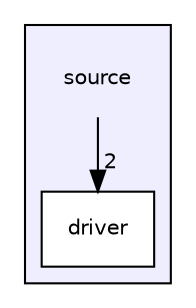 digraph "source" {
  compound=true
  node [ fontsize="10", fontname="Helvetica"];
  edge [ labelfontsize="10", labelfontname="Helvetica"];
  subgraph clusterdir_b2f33c71d4aa5e7af42a1ca61ff5af1b {
    graph [ bgcolor="#eeeeff", pencolor="black", label="" URL="dir_b2f33c71d4aa5e7af42a1ca61ff5af1b.html"];
    dir_b2f33c71d4aa5e7af42a1ca61ff5af1b [shape=plaintext label="source"];
    dir_994f02ce98b4f4f84e2e327b8cbd211b [shape=box label="driver" color="black" fillcolor="white" style="filled" URL="dir_994f02ce98b4f4f84e2e327b8cbd211b.html"];
  }
  dir_b2f33c71d4aa5e7af42a1ca61ff5af1b->dir_994f02ce98b4f4f84e2e327b8cbd211b [headlabel="2", labeldistance=1.5 headhref="dir_000000_000001.html"];
}
